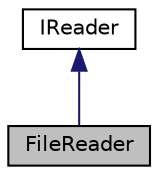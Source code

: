 digraph "FileReader"
{
 // LATEX_PDF_SIZE
  edge [fontname="Helvetica",fontsize="10",labelfontname="Helvetica",labelfontsize="10"];
  node [fontname="Helvetica",fontsize="10",shape=record];
  Node1 [label="FileReader",height=0.2,width=0.4,color="black", fillcolor="grey75", style="filled", fontcolor="black",tooltip="Reads input lines from a file for non-interactive shell mode."];
  Node2 -> Node1 [dir="back",color="midnightblue",fontsize="10",style="solid",fontname="Helvetica"];
  Node2 [label="IReader",height=0.2,width=0.4,color="black", fillcolor="white", style="filled",URL="$d6/d94/class_i_reader.html",tooltip="Interface for input readers used by the shell."];
}
